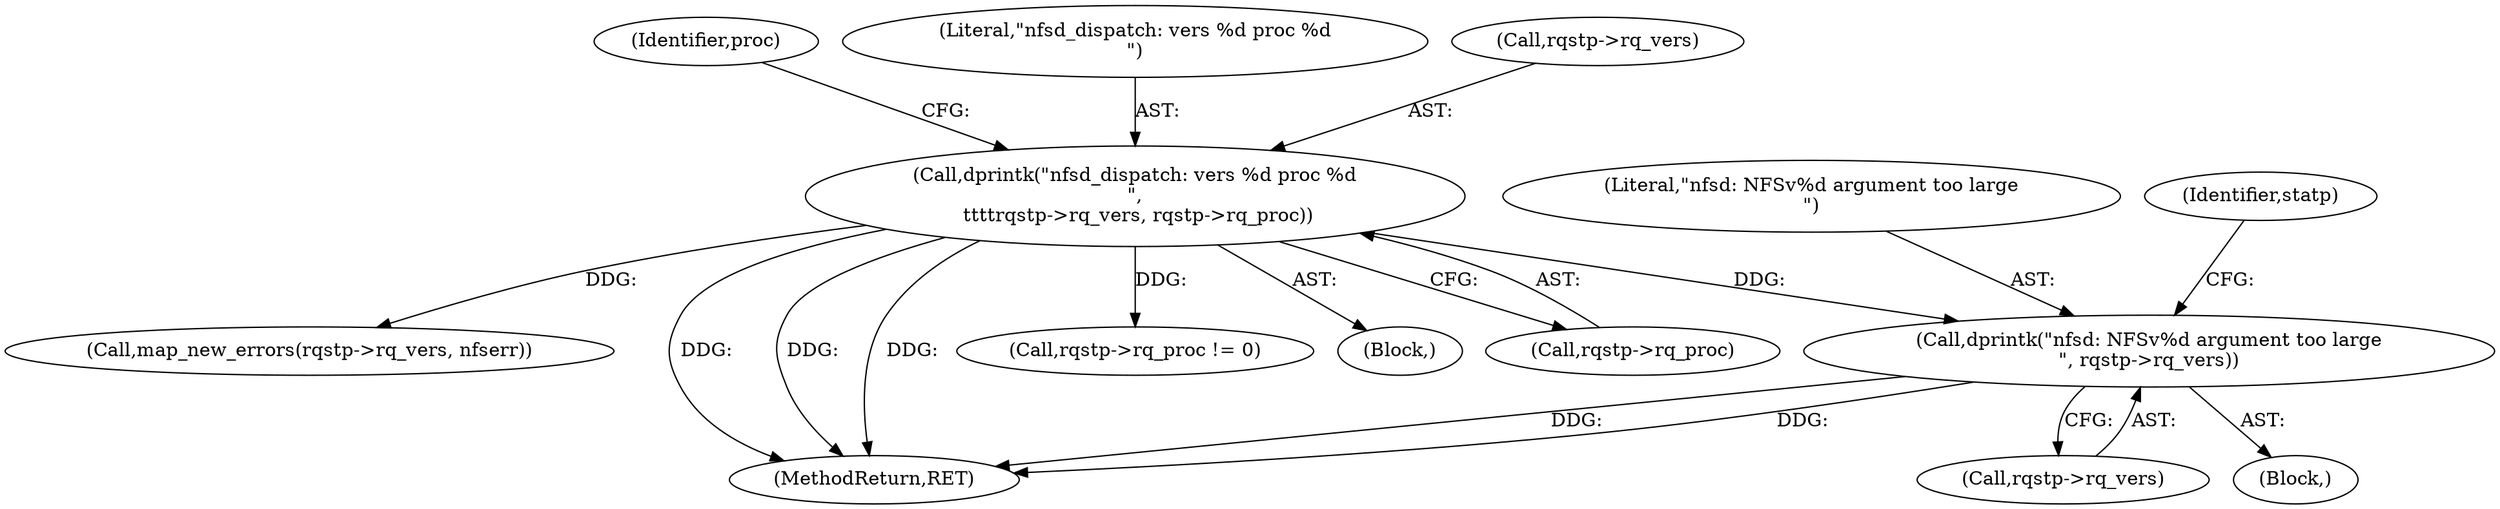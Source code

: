 digraph "0_linux_e6838a29ecb484c97e4efef9429643b9851fba6e@pointer" {
"1000135" [label="(Call,dprintk(\"nfsd: NFSv%d argument too large\n\", rqstp->rq_vers))"];
"1000117" [label="(Call,dprintk(\"nfsd_dispatch: vers %d proc %d\n\",\n \t\t\t\trqstp->rq_vers, rqstp->rq_proc))"];
"1000136" [label="(Literal,\"nfsd: NFSv%d argument too large\n\")"];
"1000122" [label="(Call,rqstp->rq_proc)"];
"1000126" [label="(Identifier,proc)"];
"1000117" [label="(Call,dprintk(\"nfsd_dispatch: vers %d proc %d\n\",\n \t\t\t\trqstp->rq_vers, rqstp->rq_proc))"];
"1000137" [label="(Call,rqstp->rq_vers)"];
"1000243" [label="(Call,map_new_errors(rqstp->rq_vers, nfserr))"];
"1000134" [label="(Block,)"];
"1000142" [label="(Identifier,statp)"];
"1000327" [label="(MethodReturn,RET)"];
"1000118" [label="(Literal,\"nfsd_dispatch: vers %d proc %d\n\")"];
"1000269" [label="(Call,rqstp->rq_proc != 0)"];
"1000119" [label="(Call,rqstp->rq_vers)"];
"1000135" [label="(Call,dprintk(\"nfsd: NFSv%d argument too large\n\", rqstp->rq_vers))"];
"1000112" [label="(Block,)"];
"1000135" -> "1000134"  [label="AST: "];
"1000135" -> "1000137"  [label="CFG: "];
"1000136" -> "1000135"  [label="AST: "];
"1000137" -> "1000135"  [label="AST: "];
"1000142" -> "1000135"  [label="CFG: "];
"1000135" -> "1000327"  [label="DDG: "];
"1000135" -> "1000327"  [label="DDG: "];
"1000117" -> "1000135"  [label="DDG: "];
"1000117" -> "1000112"  [label="AST: "];
"1000117" -> "1000122"  [label="CFG: "];
"1000118" -> "1000117"  [label="AST: "];
"1000119" -> "1000117"  [label="AST: "];
"1000122" -> "1000117"  [label="AST: "];
"1000126" -> "1000117"  [label="CFG: "];
"1000117" -> "1000327"  [label="DDG: "];
"1000117" -> "1000327"  [label="DDG: "];
"1000117" -> "1000327"  [label="DDG: "];
"1000117" -> "1000243"  [label="DDG: "];
"1000117" -> "1000269"  [label="DDG: "];
}
